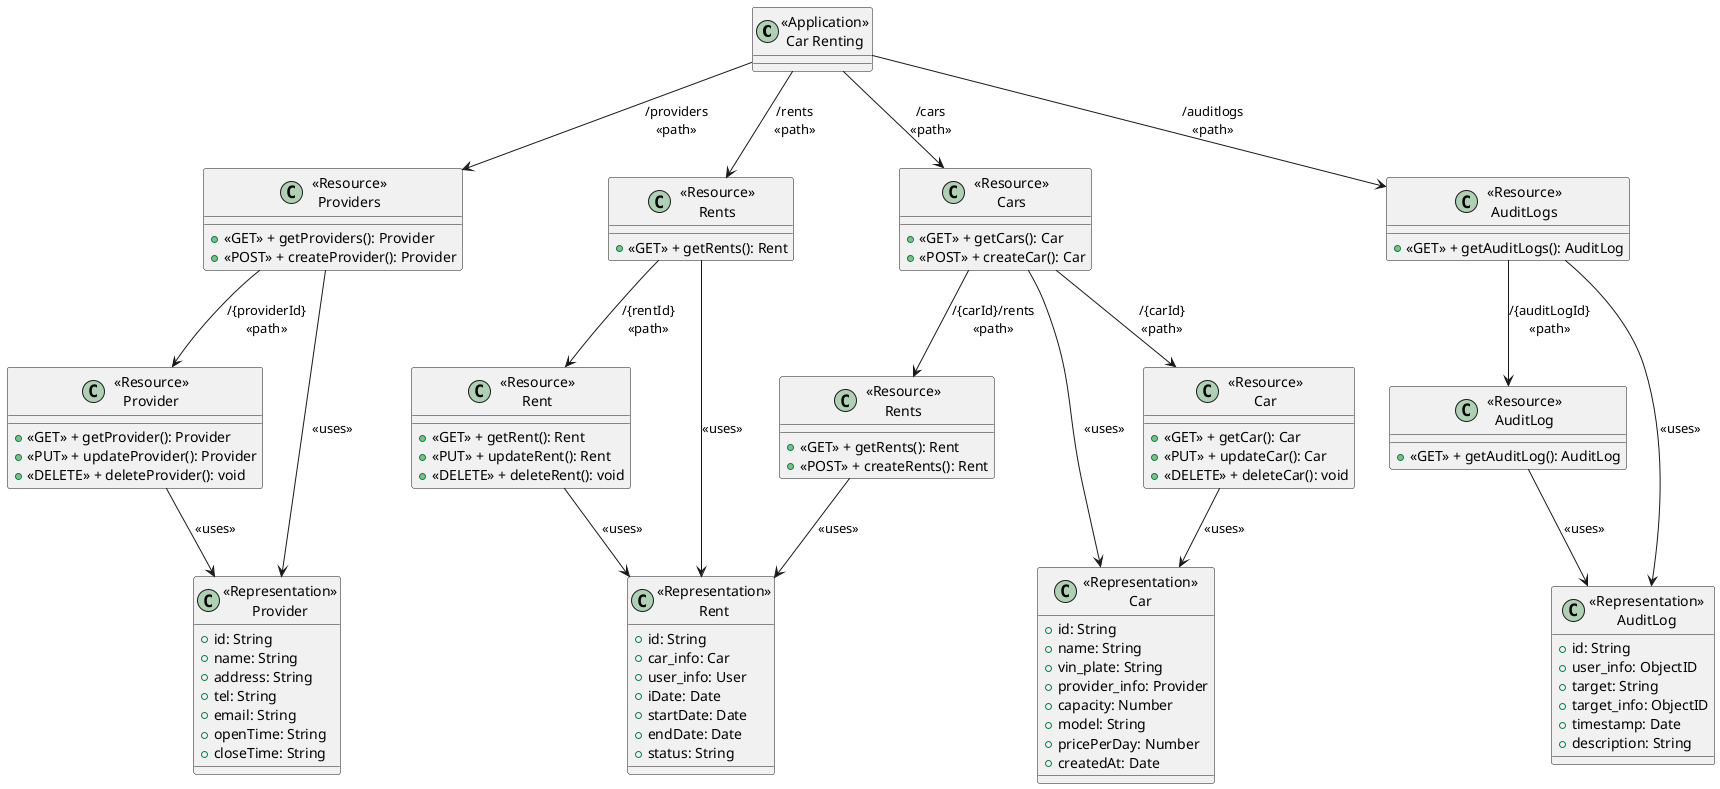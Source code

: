 @startuml

class Server as "<<Application>>\nCar Renting" {
}

class Providers as "<<Resource>>\nProviders" {
    + <<GET>> + getProviders(): Provider
    + <<POST>> + createProvider(): Provider
}
class Provider as "<<Resource>>\nProvider"{
    + <<GET>> + getProvider(): Provider
    + <<PUT>> + updateProvider(): Provider
    + <<DELETE>> + deleteProvider(): void
}
class ProviderRepresentation as "<<Representation>>\nProvider" {
    + id: String
    + name: String
    + address: String
    + tel: String
    + email: String
    + openTime: String
    + closeTime: String
}

Server --> Providers : /providers\n<<path>>
Providers --> Provider : /{providerId}\n<<path>>
Providers --> ProviderRepresentation : <<uses>>
Provider --> ProviderRepresentation : <<uses>>

class Rents as "<<Resource>>\nRents" {
    + <<GET>> + getRents(): Rent
}
class Rent as "<<Resource>>\nRent" {
    + <<GET>> + getRent(): Rent
    + <<PUT>> + updateRent(): Rent
    + <<DELETE>> + deleteRent(): void
}
class RentRepresentation as "<<Representation>>\nRent" {
    + id: String
    + car_info: Car
    + user_info: User
    + iDate: Date
    + startDate: Date
    + endDate: Date
    + status: String
}

Server --> Rents : /rents\n<<path>>
Rents --> Rent : /{rentId}\n<<path>>
Rents --> RentRepresentation : <<uses>>
Rent --> RentRepresentation : <<uses>>

class Cars as "<<Resource>>\nCars" {
    + <<GET>> + getCars(): Car
    + <<POST>> + createCar(): Car
}
class Car as "<<Resource>>\nCar" {
    + <<GET>> + getCar(): Car
    + <<PUT>> + updateCar(): Car
    + <<DELETE>> + deleteCar(): void
}
class CreateRent as "<<Resource>>\nRents" {
    + <<GET>> + getRents(): Rent
    + <<POST>> + createRents(): Rent
}

class CarRepresentation as "<<Representation>>\nCar" {
    + id: String
    + name: String
    + vin_plate: String
    + provider_info: Provider
    + capacity: Number
    + model: String
    + pricePerDay: Number
    + createdAt: Date
}

Server --> Cars : /cars\n<<path>>
Cars --> Car : /{carId}\n<<path>>
Cars --> CreateRent : /{carId}/rents\n<<path>>
CreateRent --> RentRepresentation : <<uses>>
Cars --> CarRepresentation : <<uses>>
Car --> CarRepresentation : <<uses>>


class AuditLogs as "<<Resource>>\nAuditLogs" {
    + <<GET>> + getAuditLogs(): AuditLog
}
class AuditLog as "<<Resource>>\nAuditLog" {
    + <<GET>> + getAuditLog(): AuditLog
}
class AuditLogRepresentation as "<<Representation>>\nAuditLog" {
    + id: String
    + user_info: ObjectID
    + target: String
    + target_info: ObjectID
    + timestamp: Date
    + description: String
}

Server --> AuditLogs : /auditlogs\n<<path>>
AuditLogs --> AuditLog : /{auditLogId}\n<<path>>
AuditLogs --> AuditLogRepresentation : <<uses>>
AuditLog --> AuditLogRepresentation : <<uses>>


@enduml
